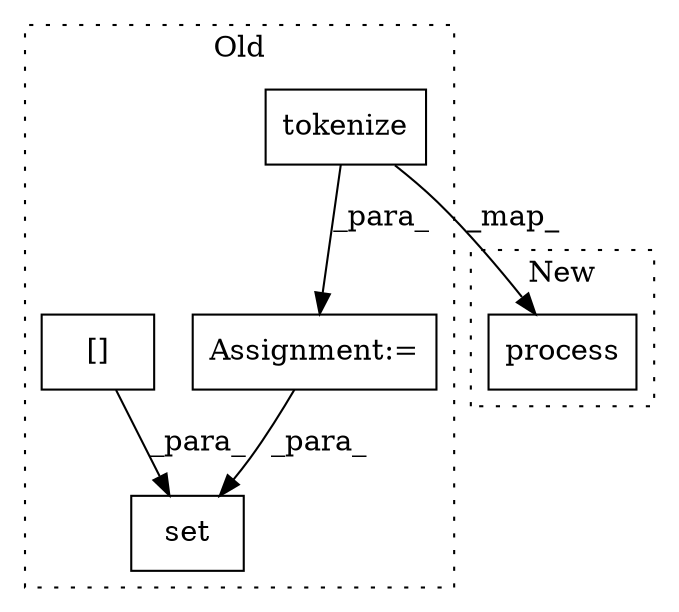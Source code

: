 digraph G {
subgraph cluster0 {
1 [label="tokenize" a="32" s="1066,1083" l="9,1" shape="box"];
3 [label="set" a="32" s="1163,1202" l="4,1" shape="box"];
4 [label="[]" a="2" s="1167,1194" l="13,1" shape="box"];
5 [label="Assignment:=" a="7" s="1043" l="1" shape="box"];
label = "Old";
style="dotted";
}
subgraph cluster1 {
2 [label="process" a="32" s="1043,1064" l="8,1" shape="box"];
label = "New";
style="dotted";
}
1 -> 2 [label="_map_"];
1 -> 5 [label="_para_"];
4 -> 3 [label="_para_"];
5 -> 3 [label="_para_"];
}